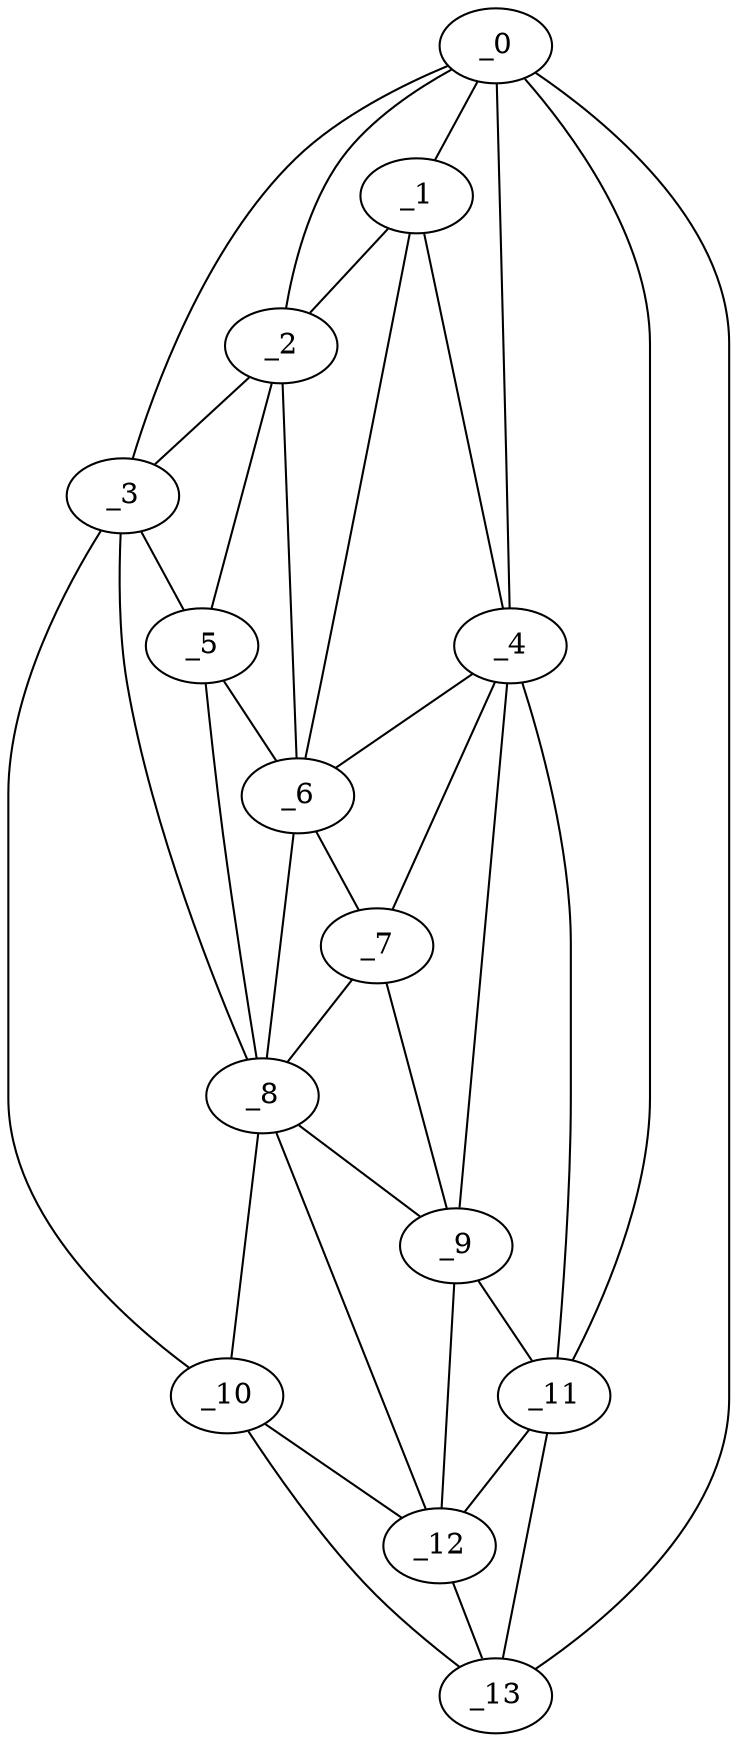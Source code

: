graph "obj26__140.gxl" {
	_0	 [x=19,
		y=14];
	_1	 [x=65,
		y=59];
	_0 -- _1	 [valence=2];
	_2	 [x=65,
		y=72];
	_0 -- _2	 [valence=2];
	_3	 [x=68,
		y=84];
	_0 -- _3	 [valence=1];
	_4	 [x=69,
		y=52];
	_0 -- _4	 [valence=1];
	_11	 [x=109,
		y=24];
	_0 -- _11	 [valence=2];
	_13	 [x=112,
		y=16];
	_0 -- _13	 [valence=1];
	_1 -- _2	 [valence=2];
	_1 -- _4	 [valence=2];
	_6	 [x=75,
		y=62];
	_1 -- _6	 [valence=2];
	_2 -- _3	 [valence=1];
	_5	 [x=70,
		y=73];
	_2 -- _5	 [valence=2];
	_2 -- _6	 [valence=2];
	_3 -- _5	 [valence=2];
	_8	 [x=103,
		y=75];
	_3 -- _8	 [valence=1];
	_10	 [x=105,
		y=105];
	_3 -- _10	 [valence=1];
	_4 -- _6	 [valence=1];
	_7	 [x=102,
		y=56];
	_4 -- _7	 [valence=2];
	_9	 [x=105,
		y=45];
	_4 -- _9	 [valence=2];
	_4 -- _11	 [valence=2];
	_5 -- _6	 [valence=1];
	_5 -- _8	 [valence=1];
	_6 -- _7	 [valence=2];
	_6 -- _8	 [valence=2];
	_7 -- _8	 [valence=2];
	_7 -- _9	 [valence=2];
	_8 -- _9	 [valence=2];
	_8 -- _10	 [valence=1];
	_12	 [x=110,
		y=30];
	_8 -- _12	 [valence=2];
	_9 -- _11	 [valence=2];
	_9 -- _12	 [valence=1];
	_10 -- _12	 [valence=1];
	_10 -- _13	 [valence=1];
	_11 -- _12	 [valence=1];
	_11 -- _13	 [valence=2];
	_12 -- _13	 [valence=2];
}
